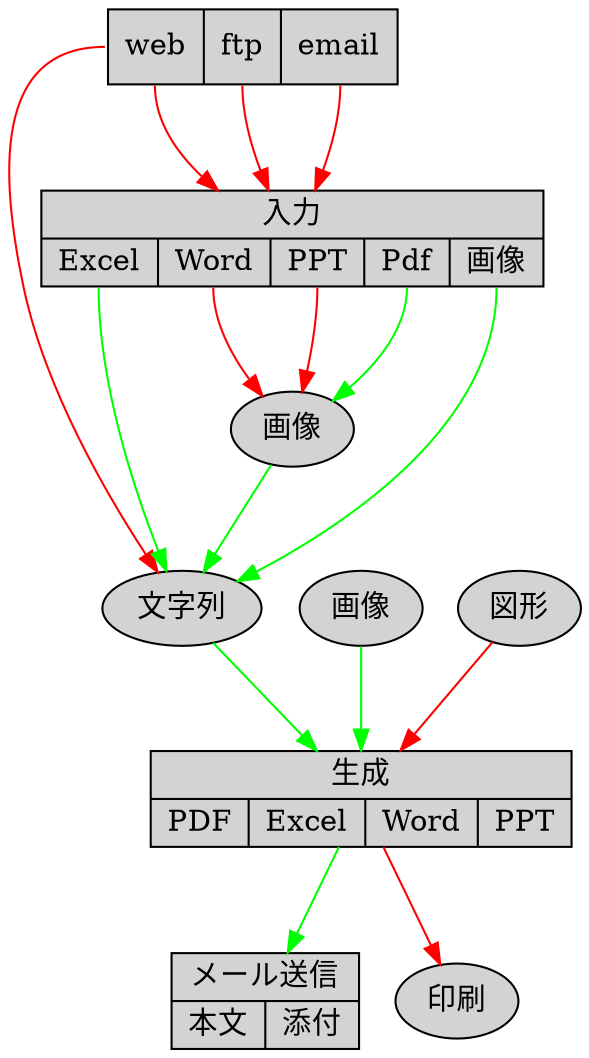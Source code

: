 // dot -Tpng RPA.dot -oRPA.png

digraph graph_name {
	// グラフ全体設定
	graph [
		charset = "UTF-8";
		rankdir = normal;
		ranksep = 0.7;
		compound = true
	];

	// ノードの共通設定
	node [
		//colorscheme = "rdylgn11",
		style = "solid,filled"
	];

	// エッジの共通設定
	edge [
		style = solid,
		fontsize = 14,
		color = green
	];

	// 各ノード定義 
	// source
	source [shape = record, label = "<web>web|<ftp>ftp|<email>email" ];
	// resource, 日本語の場合、その前に半角スペース
	resource [shape = record, label = "{ 入力|{<xls>Excel|<wd>Word|<ppt>PPT|<pdf>Pdf|<img> 画像}}" ];
	
	// resource2
	IMAGE [label = "画像" ];

	// element
	STRING   [label = "文字列"];
	cIMAGE   [label = "画像"];
	cGRAPH   [label = "図形"];

	// compose, 日本語の場合半角スペースが必要
	compose [shape = record, label = "{ 生成|{PDF|Excel|Word|PPT}}" ];

	//output [label = "", color = white, shape = none];
	email [shape = record, label = "{ メール送信|{ 本文| 添付}}"];
	print [label = "印刷"];

	// 全体配置
	// resource
	source:web -> resource [color = red];
	source:ftp -> resource [color = red];
	source:email -> resource [color = red];

	// resource2
	resource:wd -> IMAGE[color=red];
	resource:ppt -> IMAGE[color=red];
	resource:pdf -> IMAGE;

	// element
	IMAGE -> STRING;
	resource:img -> STRING;
	resource:xls -> STRING;
	source:web -> STRING[color = red ];
	
	// compose
	STRING -> compose;
	cGRAPH -> compose[color=red];
	cIMAGE -> compose;	

	// output
	compose -> email ;
	compose -> print [color = red ];
}

